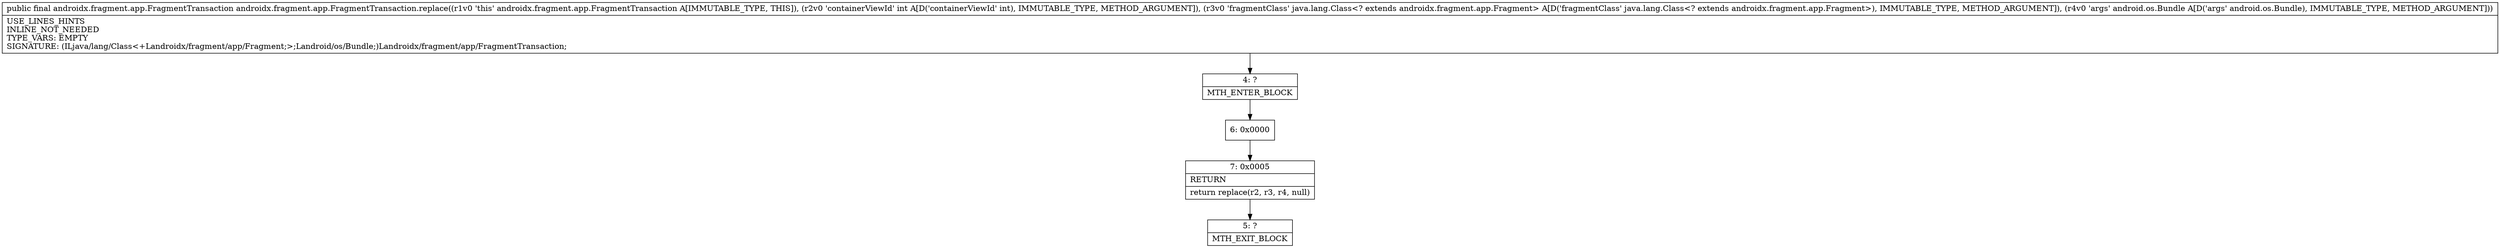 digraph "CFG forandroidx.fragment.app.FragmentTransaction.replace(ILjava\/lang\/Class;Landroid\/os\/Bundle;)Landroidx\/fragment\/app\/FragmentTransaction;" {
Node_4 [shape=record,label="{4\:\ ?|MTH_ENTER_BLOCK\l}"];
Node_6 [shape=record,label="{6\:\ 0x0000}"];
Node_7 [shape=record,label="{7\:\ 0x0005|RETURN\l|return replace(r2, r3, r4, null)\l}"];
Node_5 [shape=record,label="{5\:\ ?|MTH_EXIT_BLOCK\l}"];
MethodNode[shape=record,label="{public final androidx.fragment.app.FragmentTransaction androidx.fragment.app.FragmentTransaction.replace((r1v0 'this' androidx.fragment.app.FragmentTransaction A[IMMUTABLE_TYPE, THIS]), (r2v0 'containerViewId' int A[D('containerViewId' int), IMMUTABLE_TYPE, METHOD_ARGUMENT]), (r3v0 'fragmentClass' java.lang.Class\<? extends androidx.fragment.app.Fragment\> A[D('fragmentClass' java.lang.Class\<? extends androidx.fragment.app.Fragment\>), IMMUTABLE_TYPE, METHOD_ARGUMENT]), (r4v0 'args' android.os.Bundle A[D('args' android.os.Bundle), IMMUTABLE_TYPE, METHOD_ARGUMENT]))  | USE_LINES_HINTS\lINLINE_NOT_NEEDED\lTYPE_VARS: EMPTY\lSIGNATURE: (ILjava\/lang\/Class\<+Landroidx\/fragment\/app\/Fragment;\>;Landroid\/os\/Bundle;)Landroidx\/fragment\/app\/FragmentTransaction;\l}"];
MethodNode -> Node_4;Node_4 -> Node_6;
Node_6 -> Node_7;
Node_7 -> Node_5;
}

